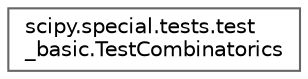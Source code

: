 digraph "Graphical Class Hierarchy"
{
 // LATEX_PDF_SIZE
  bgcolor="transparent";
  edge [fontname=Helvetica,fontsize=10,labelfontname=Helvetica,labelfontsize=10];
  node [fontname=Helvetica,fontsize=10,shape=box,height=0.2,width=0.4];
  rankdir="LR";
  Node0 [id="Node000000",label="scipy.special.tests.test\l_basic.TestCombinatorics",height=0.2,width=0.4,color="grey40", fillcolor="white", style="filled",URL="$d8/d1e/classscipy_1_1special_1_1tests_1_1test__basic_1_1TestCombinatorics.html",tooltip=" "];
}
